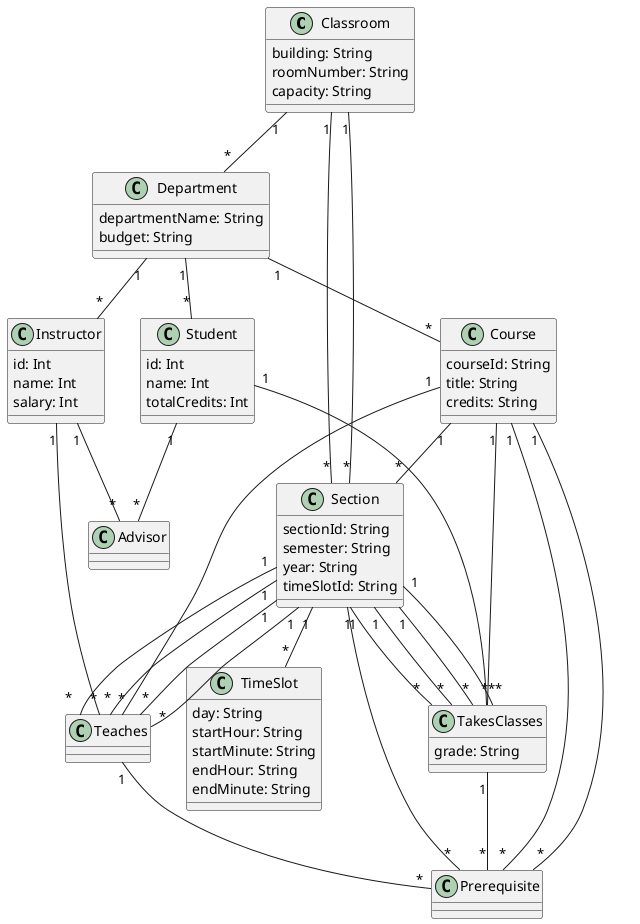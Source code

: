 @startuml "College2"


class Classroom{
  building: String
  roomNumber: String
  capacity: String
}

class Department{
  departmentName: String
  budget: String
}

class Course{
  courseId: String
  title: String
  credits: String
}

class Instructor{
  id: Int
  name: Int
  salary: Int
}

class Section{
  sectionId: String
  semester: String
  year: String
  timeSlotId: String
}

class Teaches{
}

class Student{
  id: Int
  name: Int
  totalCredits: Int
}

class TakesClasses{
  grade: String
}

class Advisor{
}

class TimeSlot{
  day: String
  startHour: String
  startMinute: String
  endHour: String
  endMinute: String
}

class Prerequisite{
}



Classroom "1" -- "*" Department

Classroom "1" -- "*" Section

Classroom "1" -- "*" Section

Department "1" -- "*" Course

Department "1" -- "*" Student

Department "1" -- "*" Instructor

Course "1" -- "*" Teaches

Course "1" -- "*" TakesClasses

Course "1" -- "*" Prerequisite

Course "1" -- "*" Section

Course "1" -- "*" Prerequisite

Instructor "1" -- "*" Advisor

Instructor "1" -- "*" Teaches

Section "1" -- "*" Prerequisite

Section "1" -- "*" Teaches

Section "1" -- "*" TakesClasses

Section "1" -- "*" Teaches

Section "1" -- "*" TakesClasses

Section "1" -- "*" Teaches

Section "1" -- "*" TakesClasses

Section "1" -- "*" Teaches

Section "1" -- "*" TakesClasses

Section "1" -- "*" TimeSlot

Teaches "1" -- "*" Prerequisite

Student "1" -- "*" TakesClasses

Student "1" -- "*" Advisor

TakesClasses "1" -- "*" Prerequisite


@enduml